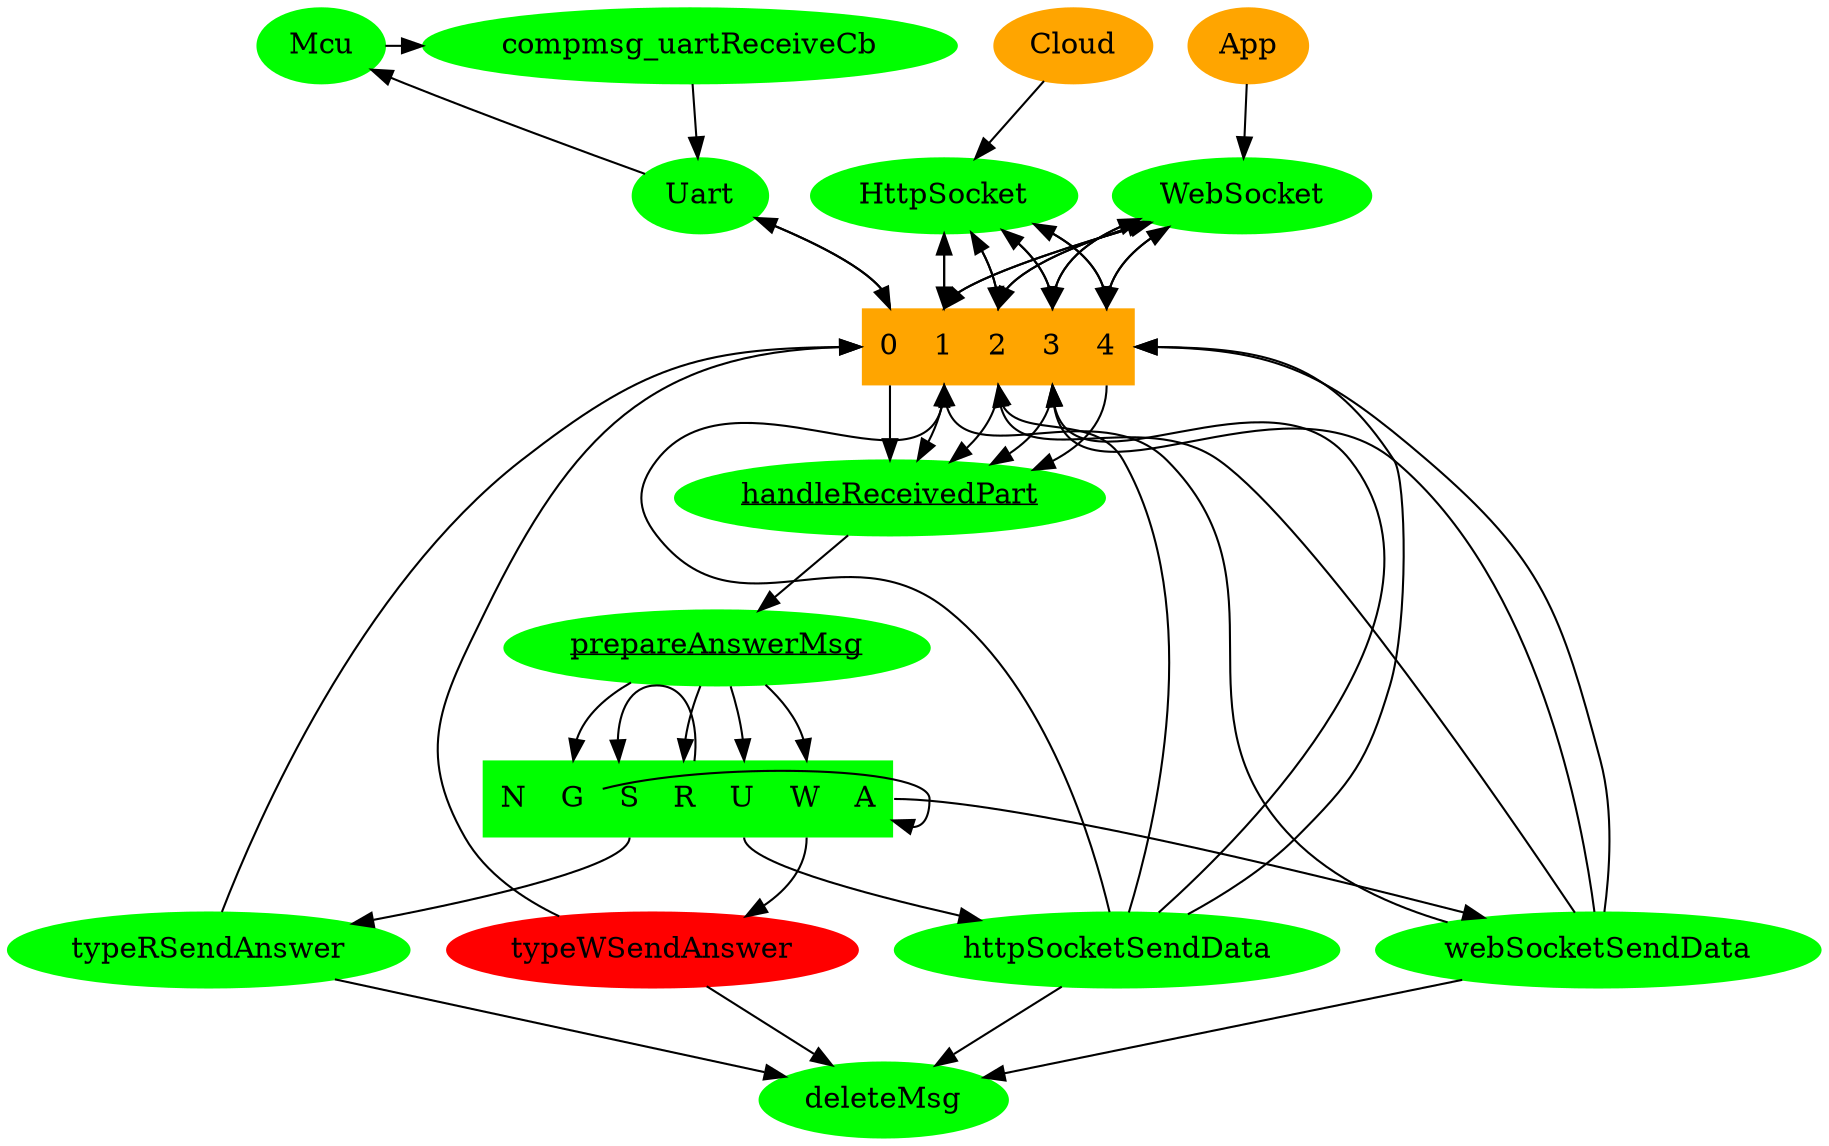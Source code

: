 digraph G1 {
  compmsg_uartReceiveCb[style="filled", color="green"];
  compmsg_uartReceiveCb -> Uart;
  Mcu[style="filled", color="green"];
  Mcu -> compmsg_uartReceiveCb;
  Queue [style="filled", color="orange", shape=record, label="<f0> 0|<f1> 1|<f2> 2|<f3> 3|<f4> 4"];
  Uart -> Queue:f0;
  Queue:f0 -> Uart;
  Uart -> Mcu;
  Uart[style="filled", color="green"];
  WebSocket[style="filled", color="green"];
  App[style="filled", color="orange"];
  App -> WebSocket;
  WebSocket -> Queue:f1;
  WebSocket -> Queue:f2;
  WebSocket -> Queue:f3;
  WebSocket -> Queue:f4;
  Queue:f1 -> WebSocket;
  Queue:f2 -> WebSocket;
  Queue:f3 -> WebSocket;
  Queue:f4 -> WebSocket;
  Cloud[style="filled", color="orange"];
  Cloud -> HttpSocket;
  HttpSocket[style="filled", color="green"];
  HttpSocket -> Queue:f1;
  HttpSocket -> Queue:f2;
  HttpSocket -> Queue:f3;
  HttpSocket -> Queue:f4;
  {rank=same; "compmsg_uartReceiveCb"; "Mcu"; "App"; "Cloud";}
  {rank=same; "Uart"; "WebSocket"; "HttpSocket";}
  Queue:f1 -> HttpSocket;
  Queue:f2 -> HttpSocket;
  Queue:f3 -> HttpSocket;
  Queue:f4 -> HttpSocket;
  Queue:f0 -> handleReceivedPart;
  Queue:f1 -> handleReceivedPart;
  Queue:f2 -> handleReceivedPart;
  Queue:f3 -> handleReceivedPart;
  Queue:f4 -> handleReceivedPart;
  handleReceivedPart[style="filled", color="green", label=<<u>handleReceivedPart</u>> URL="\ref handleReceivedPart"];
  prepareAnswerMsg[style="filled", color="green", label=<<u>prepareAnswerMsg</u>> URL="\ref prepareAnswerMsg"];
  handleReceivedPart -> prepareAnswerMsg;
  sendMsg [style="filled", color="green", shape=record, label="<f0> N|<f1> G|<f2> S|<f3> R|<f4> U|<f5> W|<f6> A"];
  prepareAnswerMsg -> sendMsg:f1;
  sendMsg:f1 -> sendMsg:f6;
  prepareAnswerMsg -> sendMsg:f5;
  prepareAnswerMsg -> sendMsg:f3;
  prepareAnswerMsg -> sendMsg:f4;
  sendMsg:f3 -> sendMsg:f2;
  sendMsg:f6 -> webSocketSendData;
  sendMsg:f4 -> httpSocketSendData;
  httpSocketSendData[style="filled", color="green"];
  webSocketSendData[style="filled", color="green"];
  webSocketSendData -> Queue:f1;
  webSocketSendData -> Queue:f2;
  webSocketSendData -> Queue:f3;
  webSocketSendData -> Queue:f4;
  httpSocketSendData -> Queue:f1;
  httpSocketSendData -> Queue:f2;
  httpSocketSendData -> Queue:f3;
  httpSocketSendData -> Queue:f4;
  {rank=same; "typeRSendAnswer"; "typeWSendAnswer"; "webSocketSendData"; "httpSocketSendData";}
  sendMsg:f5 -> typeWSendAnswer;
  sendMsg:f2 -> typeRSendAnswer;
  typeRSendAnswer[style="filled", color="green"];
  typeWSendAnswer[style="filled", color="red"];
  typeRSendAnswer -> Queue:f0;
  typeWSendAnswer -> Queue:f0;
  typeRSendAnswer -> deleteMsg;
  typeWSendAnswer -> deleteMsg;
  deleteMsg[style="filled", color="green"];
  httpSocketSendData -> deleteMsg;
  webSocketSendData -> deleteMsg;
}
